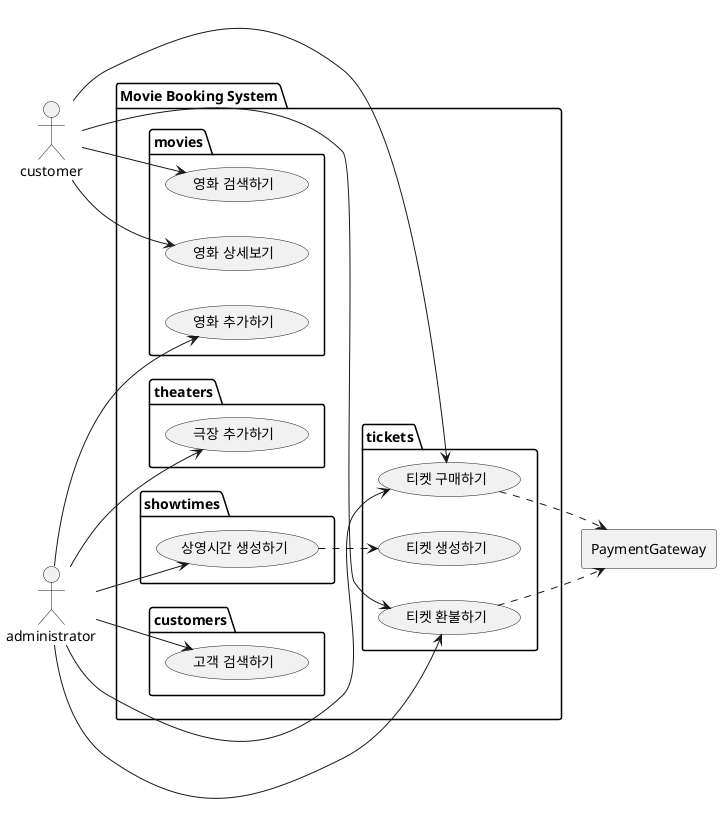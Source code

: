 @startuml

@startuml
left to right direction
actor customer
actor administrator
rectangle PaymentGateway

package "Movie Booking System" as mbs {
    package theaters {
        usecase "극장 추가하기" as AddTheaters
    }

    package movies {
        usecase "영화 추가하기" as AddMovies
        usecase "영화 상세보기" as MovieDetails
        usecase "영화 검색하기" as SearchMovies
    }

    package customers {
        usecase "고객 검색하기" as SearchCustomers
    }

    package showtimes {
        usecase "상영시간 생성하기" as CreateShowtimes
    }

    package tickets {
        usecase "티켓 구매하기" as PurchaseTickets
        usecase "티켓 환불하기" as RefundTickets
        usecase "티켓 생성하기" as GenerateTickets
    }
}

administrator --> AddTheaters
administrator --> AddMovies
administrator --> SearchCustomers
administrator --> CreateShowtimes
administrator --> PurchaseTickets
administrator --> RefundTickets

customer --> MovieDetails
customer --> SearchMovies
customer --> PurchaseTickets
customer --> RefundTickets

PurchaseTickets ..> PaymentGateway
RefundTickets ..> PaymentGateway
CreateShowtimes ..> GenerateTickets

@enduml

@enduml